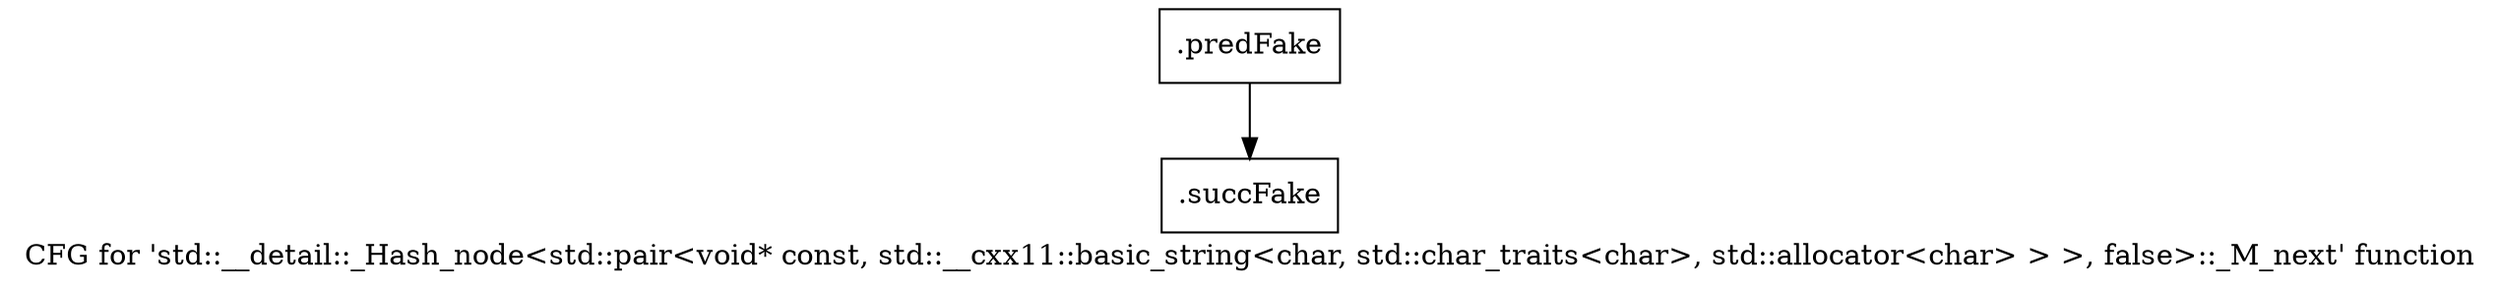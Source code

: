 digraph "CFG for 'std::__detail::_Hash_node\<std::pair\<void* const, std::__cxx11::basic_string\<char, std::char_traits\<char\>, std::allocator\<char\> \> \>, false\>::_M_next' function" {
	label="CFG for 'std::__detail::_Hash_node\<std::pair\<void* const, std::__cxx11::basic_string\<char, std::char_traits\<char\>, std::allocator\<char\> \> \>, false\>::_M_next' function";

	Node0x46268b0 [shape=record,filename="",linenumber="",label="{.predFake}"];
	Node0x46268b0 -> Node0x47c3ad0[ callList="" memoryops="" filename="/media/miguel/NewVolume/Linux/Xilinx/Vitis_HLS/2020.2/tps/lnx64/gcc-6.2.0/lib/gcc/x86_64-pc-linux-gnu/6.2.0/../../../../include/c++/6.2.0/bits/hashtable_policy.h" execusionnum="2"];
	Node0x47c3ad0 [shape=record,filename="/media/miguel/NewVolume/Linux/Xilinx/Vitis_HLS/2020.2/tps/lnx64/gcc-6.2.0/lib/gcc/x86_64-pc-linux-gnu/6.2.0/../../../../include/c++/6.2.0/bits/hashtable_policy.h",linenumber="296",label="{.succFake}"];
}
